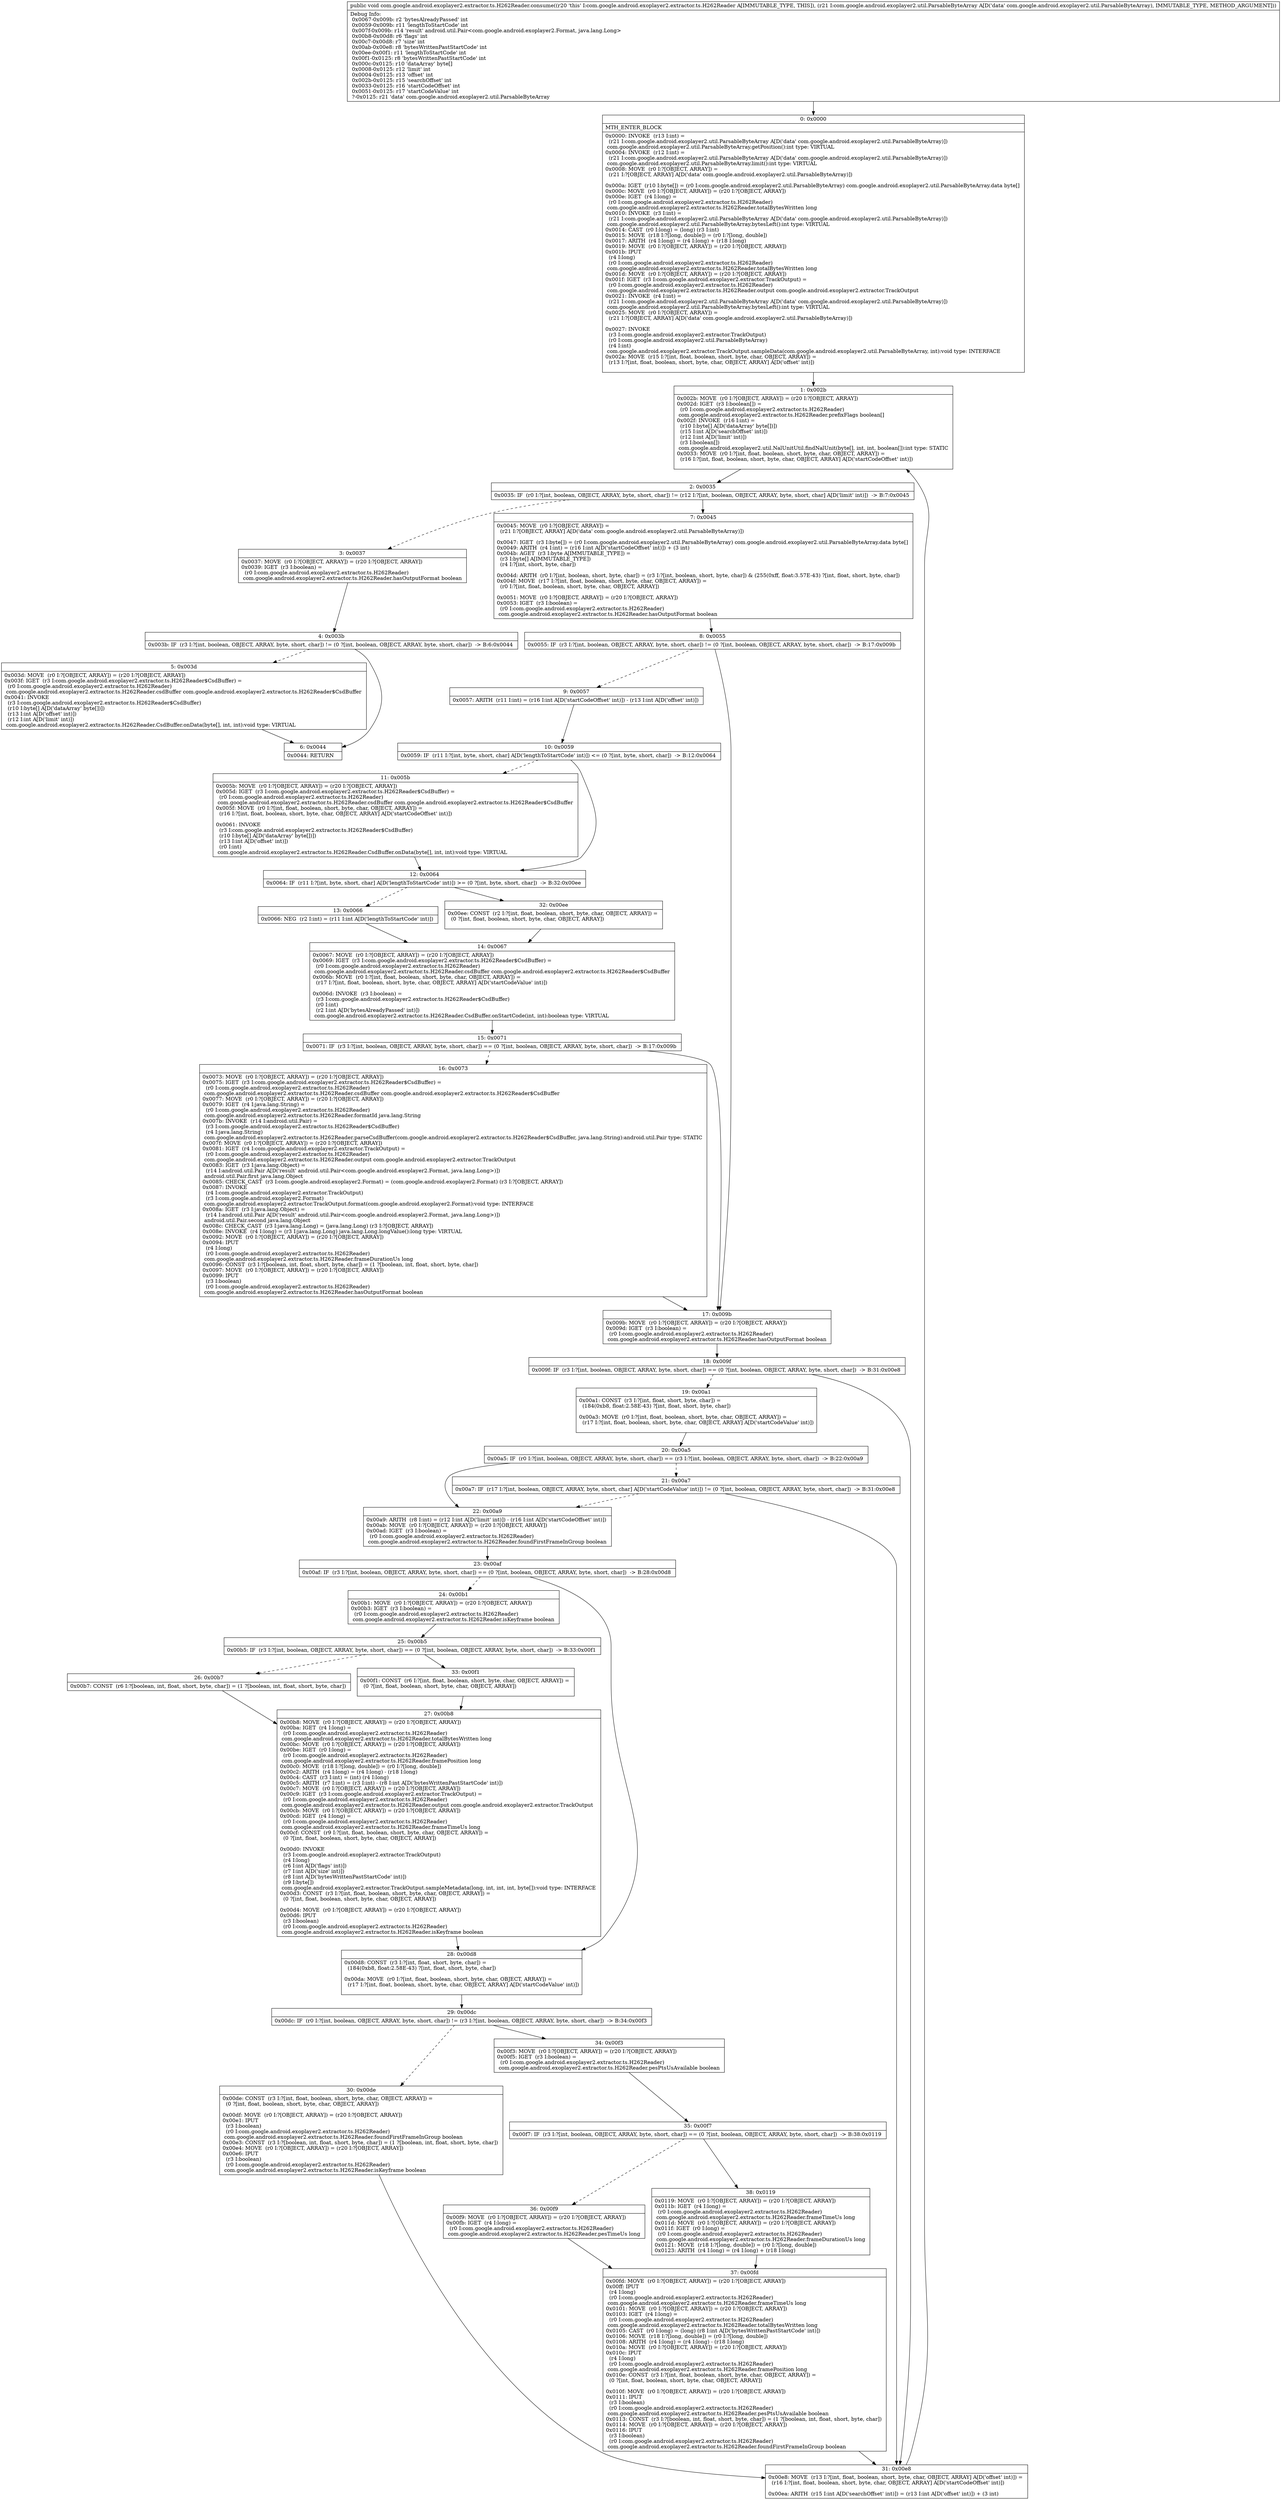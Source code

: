 digraph "CFG forcom.google.android.exoplayer2.extractor.ts.H262Reader.consume(Lcom\/google\/android\/exoplayer2\/util\/ParsableByteArray;)V" {
Node_0 [shape=record,label="{0\:\ 0x0000|MTH_ENTER_BLOCK\l|0x0000: INVOKE  (r13 I:int) = \l  (r21 I:com.google.android.exoplayer2.util.ParsableByteArray A[D('data' com.google.android.exoplayer2.util.ParsableByteArray)])\l com.google.android.exoplayer2.util.ParsableByteArray.getPosition():int type: VIRTUAL \l0x0004: INVOKE  (r12 I:int) = \l  (r21 I:com.google.android.exoplayer2.util.ParsableByteArray A[D('data' com.google.android.exoplayer2.util.ParsableByteArray)])\l com.google.android.exoplayer2.util.ParsableByteArray.limit():int type: VIRTUAL \l0x0008: MOVE  (r0 I:?[OBJECT, ARRAY]) = \l  (r21 I:?[OBJECT, ARRAY] A[D('data' com.google.android.exoplayer2.util.ParsableByteArray)])\l \l0x000a: IGET  (r10 I:byte[]) = (r0 I:com.google.android.exoplayer2.util.ParsableByteArray) com.google.android.exoplayer2.util.ParsableByteArray.data byte[] \l0x000c: MOVE  (r0 I:?[OBJECT, ARRAY]) = (r20 I:?[OBJECT, ARRAY]) \l0x000e: IGET  (r4 I:long) = \l  (r0 I:com.google.android.exoplayer2.extractor.ts.H262Reader)\l com.google.android.exoplayer2.extractor.ts.H262Reader.totalBytesWritten long \l0x0010: INVOKE  (r3 I:int) = \l  (r21 I:com.google.android.exoplayer2.util.ParsableByteArray A[D('data' com.google.android.exoplayer2.util.ParsableByteArray)])\l com.google.android.exoplayer2.util.ParsableByteArray.bytesLeft():int type: VIRTUAL \l0x0014: CAST  (r0 I:long) = (long) (r3 I:int) \l0x0015: MOVE  (r18 I:?[long, double]) = (r0 I:?[long, double]) \l0x0017: ARITH  (r4 I:long) = (r4 I:long) + (r18 I:long) \l0x0019: MOVE  (r0 I:?[OBJECT, ARRAY]) = (r20 I:?[OBJECT, ARRAY]) \l0x001b: IPUT  \l  (r4 I:long)\l  (r0 I:com.google.android.exoplayer2.extractor.ts.H262Reader)\l com.google.android.exoplayer2.extractor.ts.H262Reader.totalBytesWritten long \l0x001d: MOVE  (r0 I:?[OBJECT, ARRAY]) = (r20 I:?[OBJECT, ARRAY]) \l0x001f: IGET  (r3 I:com.google.android.exoplayer2.extractor.TrackOutput) = \l  (r0 I:com.google.android.exoplayer2.extractor.ts.H262Reader)\l com.google.android.exoplayer2.extractor.ts.H262Reader.output com.google.android.exoplayer2.extractor.TrackOutput \l0x0021: INVOKE  (r4 I:int) = \l  (r21 I:com.google.android.exoplayer2.util.ParsableByteArray A[D('data' com.google.android.exoplayer2.util.ParsableByteArray)])\l com.google.android.exoplayer2.util.ParsableByteArray.bytesLeft():int type: VIRTUAL \l0x0025: MOVE  (r0 I:?[OBJECT, ARRAY]) = \l  (r21 I:?[OBJECT, ARRAY] A[D('data' com.google.android.exoplayer2.util.ParsableByteArray)])\l \l0x0027: INVOKE  \l  (r3 I:com.google.android.exoplayer2.extractor.TrackOutput)\l  (r0 I:com.google.android.exoplayer2.util.ParsableByteArray)\l  (r4 I:int)\l com.google.android.exoplayer2.extractor.TrackOutput.sampleData(com.google.android.exoplayer2.util.ParsableByteArray, int):void type: INTERFACE \l0x002a: MOVE  (r15 I:?[int, float, boolean, short, byte, char, OBJECT, ARRAY]) = \l  (r13 I:?[int, float, boolean, short, byte, char, OBJECT, ARRAY] A[D('offset' int)])\l \l}"];
Node_1 [shape=record,label="{1\:\ 0x002b|0x002b: MOVE  (r0 I:?[OBJECT, ARRAY]) = (r20 I:?[OBJECT, ARRAY]) \l0x002d: IGET  (r3 I:boolean[]) = \l  (r0 I:com.google.android.exoplayer2.extractor.ts.H262Reader)\l com.google.android.exoplayer2.extractor.ts.H262Reader.prefixFlags boolean[] \l0x002f: INVOKE  (r16 I:int) = \l  (r10 I:byte[] A[D('dataArray' byte[])])\l  (r15 I:int A[D('searchOffset' int)])\l  (r12 I:int A[D('limit' int)])\l  (r3 I:boolean[])\l com.google.android.exoplayer2.util.NalUnitUtil.findNalUnit(byte[], int, int, boolean[]):int type: STATIC \l0x0033: MOVE  (r0 I:?[int, float, boolean, short, byte, char, OBJECT, ARRAY]) = \l  (r16 I:?[int, float, boolean, short, byte, char, OBJECT, ARRAY] A[D('startCodeOffset' int)])\l \l}"];
Node_2 [shape=record,label="{2\:\ 0x0035|0x0035: IF  (r0 I:?[int, boolean, OBJECT, ARRAY, byte, short, char]) != (r12 I:?[int, boolean, OBJECT, ARRAY, byte, short, char] A[D('limit' int)])  \-\> B:7:0x0045 \l}"];
Node_3 [shape=record,label="{3\:\ 0x0037|0x0037: MOVE  (r0 I:?[OBJECT, ARRAY]) = (r20 I:?[OBJECT, ARRAY]) \l0x0039: IGET  (r3 I:boolean) = \l  (r0 I:com.google.android.exoplayer2.extractor.ts.H262Reader)\l com.google.android.exoplayer2.extractor.ts.H262Reader.hasOutputFormat boolean \l}"];
Node_4 [shape=record,label="{4\:\ 0x003b|0x003b: IF  (r3 I:?[int, boolean, OBJECT, ARRAY, byte, short, char]) != (0 ?[int, boolean, OBJECT, ARRAY, byte, short, char])  \-\> B:6:0x0044 \l}"];
Node_5 [shape=record,label="{5\:\ 0x003d|0x003d: MOVE  (r0 I:?[OBJECT, ARRAY]) = (r20 I:?[OBJECT, ARRAY]) \l0x003f: IGET  (r3 I:com.google.android.exoplayer2.extractor.ts.H262Reader$CsdBuffer) = \l  (r0 I:com.google.android.exoplayer2.extractor.ts.H262Reader)\l com.google.android.exoplayer2.extractor.ts.H262Reader.csdBuffer com.google.android.exoplayer2.extractor.ts.H262Reader$CsdBuffer \l0x0041: INVOKE  \l  (r3 I:com.google.android.exoplayer2.extractor.ts.H262Reader$CsdBuffer)\l  (r10 I:byte[] A[D('dataArray' byte[])])\l  (r13 I:int A[D('offset' int)])\l  (r12 I:int A[D('limit' int)])\l com.google.android.exoplayer2.extractor.ts.H262Reader.CsdBuffer.onData(byte[], int, int):void type: VIRTUAL \l}"];
Node_6 [shape=record,label="{6\:\ 0x0044|0x0044: RETURN   \l}"];
Node_7 [shape=record,label="{7\:\ 0x0045|0x0045: MOVE  (r0 I:?[OBJECT, ARRAY]) = \l  (r21 I:?[OBJECT, ARRAY] A[D('data' com.google.android.exoplayer2.util.ParsableByteArray)])\l \l0x0047: IGET  (r3 I:byte[]) = (r0 I:com.google.android.exoplayer2.util.ParsableByteArray) com.google.android.exoplayer2.util.ParsableByteArray.data byte[] \l0x0049: ARITH  (r4 I:int) = (r16 I:int A[D('startCodeOffset' int)]) + (3 int) \l0x004b: AGET  (r3 I:byte A[IMMUTABLE_TYPE]) = \l  (r3 I:byte[] A[IMMUTABLE_TYPE])\l  (r4 I:?[int, short, byte, char])\l \l0x004d: ARITH  (r0 I:?[int, boolean, short, byte, char]) = (r3 I:?[int, boolean, short, byte, char]) & (255(0xff, float:3.57E\-43) ?[int, float, short, byte, char]) \l0x004f: MOVE  (r17 I:?[int, float, boolean, short, byte, char, OBJECT, ARRAY]) = \l  (r0 I:?[int, float, boolean, short, byte, char, OBJECT, ARRAY])\l \l0x0051: MOVE  (r0 I:?[OBJECT, ARRAY]) = (r20 I:?[OBJECT, ARRAY]) \l0x0053: IGET  (r3 I:boolean) = \l  (r0 I:com.google.android.exoplayer2.extractor.ts.H262Reader)\l com.google.android.exoplayer2.extractor.ts.H262Reader.hasOutputFormat boolean \l}"];
Node_8 [shape=record,label="{8\:\ 0x0055|0x0055: IF  (r3 I:?[int, boolean, OBJECT, ARRAY, byte, short, char]) != (0 ?[int, boolean, OBJECT, ARRAY, byte, short, char])  \-\> B:17:0x009b \l}"];
Node_9 [shape=record,label="{9\:\ 0x0057|0x0057: ARITH  (r11 I:int) = (r16 I:int A[D('startCodeOffset' int)]) \- (r13 I:int A[D('offset' int)]) \l}"];
Node_10 [shape=record,label="{10\:\ 0x0059|0x0059: IF  (r11 I:?[int, byte, short, char] A[D('lengthToStartCode' int)]) \<= (0 ?[int, byte, short, char])  \-\> B:12:0x0064 \l}"];
Node_11 [shape=record,label="{11\:\ 0x005b|0x005b: MOVE  (r0 I:?[OBJECT, ARRAY]) = (r20 I:?[OBJECT, ARRAY]) \l0x005d: IGET  (r3 I:com.google.android.exoplayer2.extractor.ts.H262Reader$CsdBuffer) = \l  (r0 I:com.google.android.exoplayer2.extractor.ts.H262Reader)\l com.google.android.exoplayer2.extractor.ts.H262Reader.csdBuffer com.google.android.exoplayer2.extractor.ts.H262Reader$CsdBuffer \l0x005f: MOVE  (r0 I:?[int, float, boolean, short, byte, char, OBJECT, ARRAY]) = \l  (r16 I:?[int, float, boolean, short, byte, char, OBJECT, ARRAY] A[D('startCodeOffset' int)])\l \l0x0061: INVOKE  \l  (r3 I:com.google.android.exoplayer2.extractor.ts.H262Reader$CsdBuffer)\l  (r10 I:byte[] A[D('dataArray' byte[])])\l  (r13 I:int A[D('offset' int)])\l  (r0 I:int)\l com.google.android.exoplayer2.extractor.ts.H262Reader.CsdBuffer.onData(byte[], int, int):void type: VIRTUAL \l}"];
Node_12 [shape=record,label="{12\:\ 0x0064|0x0064: IF  (r11 I:?[int, byte, short, char] A[D('lengthToStartCode' int)]) \>= (0 ?[int, byte, short, char])  \-\> B:32:0x00ee \l}"];
Node_13 [shape=record,label="{13\:\ 0x0066|0x0066: NEG  (r2 I:int) = (r11 I:int A[D('lengthToStartCode' int)]) \l}"];
Node_14 [shape=record,label="{14\:\ 0x0067|0x0067: MOVE  (r0 I:?[OBJECT, ARRAY]) = (r20 I:?[OBJECT, ARRAY]) \l0x0069: IGET  (r3 I:com.google.android.exoplayer2.extractor.ts.H262Reader$CsdBuffer) = \l  (r0 I:com.google.android.exoplayer2.extractor.ts.H262Reader)\l com.google.android.exoplayer2.extractor.ts.H262Reader.csdBuffer com.google.android.exoplayer2.extractor.ts.H262Reader$CsdBuffer \l0x006b: MOVE  (r0 I:?[int, float, boolean, short, byte, char, OBJECT, ARRAY]) = \l  (r17 I:?[int, float, boolean, short, byte, char, OBJECT, ARRAY] A[D('startCodeValue' int)])\l \l0x006d: INVOKE  (r3 I:boolean) = \l  (r3 I:com.google.android.exoplayer2.extractor.ts.H262Reader$CsdBuffer)\l  (r0 I:int)\l  (r2 I:int A[D('bytesAlreadyPassed' int)])\l com.google.android.exoplayer2.extractor.ts.H262Reader.CsdBuffer.onStartCode(int, int):boolean type: VIRTUAL \l}"];
Node_15 [shape=record,label="{15\:\ 0x0071|0x0071: IF  (r3 I:?[int, boolean, OBJECT, ARRAY, byte, short, char]) == (0 ?[int, boolean, OBJECT, ARRAY, byte, short, char])  \-\> B:17:0x009b \l}"];
Node_16 [shape=record,label="{16\:\ 0x0073|0x0073: MOVE  (r0 I:?[OBJECT, ARRAY]) = (r20 I:?[OBJECT, ARRAY]) \l0x0075: IGET  (r3 I:com.google.android.exoplayer2.extractor.ts.H262Reader$CsdBuffer) = \l  (r0 I:com.google.android.exoplayer2.extractor.ts.H262Reader)\l com.google.android.exoplayer2.extractor.ts.H262Reader.csdBuffer com.google.android.exoplayer2.extractor.ts.H262Reader$CsdBuffer \l0x0077: MOVE  (r0 I:?[OBJECT, ARRAY]) = (r20 I:?[OBJECT, ARRAY]) \l0x0079: IGET  (r4 I:java.lang.String) = \l  (r0 I:com.google.android.exoplayer2.extractor.ts.H262Reader)\l com.google.android.exoplayer2.extractor.ts.H262Reader.formatId java.lang.String \l0x007b: INVOKE  (r14 I:android.util.Pair) = \l  (r3 I:com.google.android.exoplayer2.extractor.ts.H262Reader$CsdBuffer)\l  (r4 I:java.lang.String)\l com.google.android.exoplayer2.extractor.ts.H262Reader.parseCsdBuffer(com.google.android.exoplayer2.extractor.ts.H262Reader$CsdBuffer, java.lang.String):android.util.Pair type: STATIC \l0x007f: MOVE  (r0 I:?[OBJECT, ARRAY]) = (r20 I:?[OBJECT, ARRAY]) \l0x0081: IGET  (r4 I:com.google.android.exoplayer2.extractor.TrackOutput) = \l  (r0 I:com.google.android.exoplayer2.extractor.ts.H262Reader)\l com.google.android.exoplayer2.extractor.ts.H262Reader.output com.google.android.exoplayer2.extractor.TrackOutput \l0x0083: IGET  (r3 I:java.lang.Object) = \l  (r14 I:android.util.Pair A[D('result' android.util.Pair\<com.google.android.exoplayer2.Format, java.lang.Long\>)])\l android.util.Pair.first java.lang.Object \l0x0085: CHECK_CAST  (r3 I:com.google.android.exoplayer2.Format) = (com.google.android.exoplayer2.Format) (r3 I:?[OBJECT, ARRAY]) \l0x0087: INVOKE  \l  (r4 I:com.google.android.exoplayer2.extractor.TrackOutput)\l  (r3 I:com.google.android.exoplayer2.Format)\l com.google.android.exoplayer2.extractor.TrackOutput.format(com.google.android.exoplayer2.Format):void type: INTERFACE \l0x008a: IGET  (r3 I:java.lang.Object) = \l  (r14 I:android.util.Pair A[D('result' android.util.Pair\<com.google.android.exoplayer2.Format, java.lang.Long\>)])\l android.util.Pair.second java.lang.Object \l0x008c: CHECK_CAST  (r3 I:java.lang.Long) = (java.lang.Long) (r3 I:?[OBJECT, ARRAY]) \l0x008e: INVOKE  (r4 I:long) = (r3 I:java.lang.Long) java.lang.Long.longValue():long type: VIRTUAL \l0x0092: MOVE  (r0 I:?[OBJECT, ARRAY]) = (r20 I:?[OBJECT, ARRAY]) \l0x0094: IPUT  \l  (r4 I:long)\l  (r0 I:com.google.android.exoplayer2.extractor.ts.H262Reader)\l com.google.android.exoplayer2.extractor.ts.H262Reader.frameDurationUs long \l0x0096: CONST  (r3 I:?[boolean, int, float, short, byte, char]) = (1 ?[boolean, int, float, short, byte, char]) \l0x0097: MOVE  (r0 I:?[OBJECT, ARRAY]) = (r20 I:?[OBJECT, ARRAY]) \l0x0099: IPUT  \l  (r3 I:boolean)\l  (r0 I:com.google.android.exoplayer2.extractor.ts.H262Reader)\l com.google.android.exoplayer2.extractor.ts.H262Reader.hasOutputFormat boolean \l}"];
Node_17 [shape=record,label="{17\:\ 0x009b|0x009b: MOVE  (r0 I:?[OBJECT, ARRAY]) = (r20 I:?[OBJECT, ARRAY]) \l0x009d: IGET  (r3 I:boolean) = \l  (r0 I:com.google.android.exoplayer2.extractor.ts.H262Reader)\l com.google.android.exoplayer2.extractor.ts.H262Reader.hasOutputFormat boolean \l}"];
Node_18 [shape=record,label="{18\:\ 0x009f|0x009f: IF  (r3 I:?[int, boolean, OBJECT, ARRAY, byte, short, char]) == (0 ?[int, boolean, OBJECT, ARRAY, byte, short, char])  \-\> B:31:0x00e8 \l}"];
Node_19 [shape=record,label="{19\:\ 0x00a1|0x00a1: CONST  (r3 I:?[int, float, short, byte, char]) = \l  (184(0xb8, float:2.58E\-43) ?[int, float, short, byte, char])\l \l0x00a3: MOVE  (r0 I:?[int, float, boolean, short, byte, char, OBJECT, ARRAY]) = \l  (r17 I:?[int, float, boolean, short, byte, char, OBJECT, ARRAY] A[D('startCodeValue' int)])\l \l}"];
Node_20 [shape=record,label="{20\:\ 0x00a5|0x00a5: IF  (r0 I:?[int, boolean, OBJECT, ARRAY, byte, short, char]) == (r3 I:?[int, boolean, OBJECT, ARRAY, byte, short, char])  \-\> B:22:0x00a9 \l}"];
Node_21 [shape=record,label="{21\:\ 0x00a7|0x00a7: IF  (r17 I:?[int, boolean, OBJECT, ARRAY, byte, short, char] A[D('startCodeValue' int)]) != (0 ?[int, boolean, OBJECT, ARRAY, byte, short, char])  \-\> B:31:0x00e8 \l}"];
Node_22 [shape=record,label="{22\:\ 0x00a9|0x00a9: ARITH  (r8 I:int) = (r12 I:int A[D('limit' int)]) \- (r16 I:int A[D('startCodeOffset' int)]) \l0x00ab: MOVE  (r0 I:?[OBJECT, ARRAY]) = (r20 I:?[OBJECT, ARRAY]) \l0x00ad: IGET  (r3 I:boolean) = \l  (r0 I:com.google.android.exoplayer2.extractor.ts.H262Reader)\l com.google.android.exoplayer2.extractor.ts.H262Reader.foundFirstFrameInGroup boolean \l}"];
Node_23 [shape=record,label="{23\:\ 0x00af|0x00af: IF  (r3 I:?[int, boolean, OBJECT, ARRAY, byte, short, char]) == (0 ?[int, boolean, OBJECT, ARRAY, byte, short, char])  \-\> B:28:0x00d8 \l}"];
Node_24 [shape=record,label="{24\:\ 0x00b1|0x00b1: MOVE  (r0 I:?[OBJECT, ARRAY]) = (r20 I:?[OBJECT, ARRAY]) \l0x00b3: IGET  (r3 I:boolean) = \l  (r0 I:com.google.android.exoplayer2.extractor.ts.H262Reader)\l com.google.android.exoplayer2.extractor.ts.H262Reader.isKeyframe boolean \l}"];
Node_25 [shape=record,label="{25\:\ 0x00b5|0x00b5: IF  (r3 I:?[int, boolean, OBJECT, ARRAY, byte, short, char]) == (0 ?[int, boolean, OBJECT, ARRAY, byte, short, char])  \-\> B:33:0x00f1 \l}"];
Node_26 [shape=record,label="{26\:\ 0x00b7|0x00b7: CONST  (r6 I:?[boolean, int, float, short, byte, char]) = (1 ?[boolean, int, float, short, byte, char]) \l}"];
Node_27 [shape=record,label="{27\:\ 0x00b8|0x00b8: MOVE  (r0 I:?[OBJECT, ARRAY]) = (r20 I:?[OBJECT, ARRAY]) \l0x00ba: IGET  (r4 I:long) = \l  (r0 I:com.google.android.exoplayer2.extractor.ts.H262Reader)\l com.google.android.exoplayer2.extractor.ts.H262Reader.totalBytesWritten long \l0x00bc: MOVE  (r0 I:?[OBJECT, ARRAY]) = (r20 I:?[OBJECT, ARRAY]) \l0x00be: IGET  (r0 I:long) = \l  (r0 I:com.google.android.exoplayer2.extractor.ts.H262Reader)\l com.google.android.exoplayer2.extractor.ts.H262Reader.framePosition long \l0x00c0: MOVE  (r18 I:?[long, double]) = (r0 I:?[long, double]) \l0x00c2: ARITH  (r4 I:long) = (r4 I:long) \- (r18 I:long) \l0x00c4: CAST  (r3 I:int) = (int) (r4 I:long) \l0x00c5: ARITH  (r7 I:int) = (r3 I:int) \- (r8 I:int A[D('bytesWrittenPastStartCode' int)]) \l0x00c7: MOVE  (r0 I:?[OBJECT, ARRAY]) = (r20 I:?[OBJECT, ARRAY]) \l0x00c9: IGET  (r3 I:com.google.android.exoplayer2.extractor.TrackOutput) = \l  (r0 I:com.google.android.exoplayer2.extractor.ts.H262Reader)\l com.google.android.exoplayer2.extractor.ts.H262Reader.output com.google.android.exoplayer2.extractor.TrackOutput \l0x00cb: MOVE  (r0 I:?[OBJECT, ARRAY]) = (r20 I:?[OBJECT, ARRAY]) \l0x00cd: IGET  (r4 I:long) = \l  (r0 I:com.google.android.exoplayer2.extractor.ts.H262Reader)\l com.google.android.exoplayer2.extractor.ts.H262Reader.frameTimeUs long \l0x00cf: CONST  (r9 I:?[int, float, boolean, short, byte, char, OBJECT, ARRAY]) = \l  (0 ?[int, float, boolean, short, byte, char, OBJECT, ARRAY])\l \l0x00d0: INVOKE  \l  (r3 I:com.google.android.exoplayer2.extractor.TrackOutput)\l  (r4 I:long)\l  (r6 I:int A[D('flags' int)])\l  (r7 I:int A[D('size' int)])\l  (r8 I:int A[D('bytesWrittenPastStartCode' int)])\l  (r9 I:byte[])\l com.google.android.exoplayer2.extractor.TrackOutput.sampleMetadata(long, int, int, int, byte[]):void type: INTERFACE \l0x00d3: CONST  (r3 I:?[int, float, boolean, short, byte, char, OBJECT, ARRAY]) = \l  (0 ?[int, float, boolean, short, byte, char, OBJECT, ARRAY])\l \l0x00d4: MOVE  (r0 I:?[OBJECT, ARRAY]) = (r20 I:?[OBJECT, ARRAY]) \l0x00d6: IPUT  \l  (r3 I:boolean)\l  (r0 I:com.google.android.exoplayer2.extractor.ts.H262Reader)\l com.google.android.exoplayer2.extractor.ts.H262Reader.isKeyframe boolean \l}"];
Node_28 [shape=record,label="{28\:\ 0x00d8|0x00d8: CONST  (r3 I:?[int, float, short, byte, char]) = \l  (184(0xb8, float:2.58E\-43) ?[int, float, short, byte, char])\l \l0x00da: MOVE  (r0 I:?[int, float, boolean, short, byte, char, OBJECT, ARRAY]) = \l  (r17 I:?[int, float, boolean, short, byte, char, OBJECT, ARRAY] A[D('startCodeValue' int)])\l \l}"];
Node_29 [shape=record,label="{29\:\ 0x00dc|0x00dc: IF  (r0 I:?[int, boolean, OBJECT, ARRAY, byte, short, char]) != (r3 I:?[int, boolean, OBJECT, ARRAY, byte, short, char])  \-\> B:34:0x00f3 \l}"];
Node_30 [shape=record,label="{30\:\ 0x00de|0x00de: CONST  (r3 I:?[int, float, boolean, short, byte, char, OBJECT, ARRAY]) = \l  (0 ?[int, float, boolean, short, byte, char, OBJECT, ARRAY])\l \l0x00df: MOVE  (r0 I:?[OBJECT, ARRAY]) = (r20 I:?[OBJECT, ARRAY]) \l0x00e1: IPUT  \l  (r3 I:boolean)\l  (r0 I:com.google.android.exoplayer2.extractor.ts.H262Reader)\l com.google.android.exoplayer2.extractor.ts.H262Reader.foundFirstFrameInGroup boolean \l0x00e3: CONST  (r3 I:?[boolean, int, float, short, byte, char]) = (1 ?[boolean, int, float, short, byte, char]) \l0x00e4: MOVE  (r0 I:?[OBJECT, ARRAY]) = (r20 I:?[OBJECT, ARRAY]) \l0x00e6: IPUT  \l  (r3 I:boolean)\l  (r0 I:com.google.android.exoplayer2.extractor.ts.H262Reader)\l com.google.android.exoplayer2.extractor.ts.H262Reader.isKeyframe boolean \l}"];
Node_31 [shape=record,label="{31\:\ 0x00e8|0x00e8: MOVE  (r13 I:?[int, float, boolean, short, byte, char, OBJECT, ARRAY] A[D('offset' int)]) = \l  (r16 I:?[int, float, boolean, short, byte, char, OBJECT, ARRAY] A[D('startCodeOffset' int)])\l \l0x00ea: ARITH  (r15 I:int A[D('searchOffset' int)]) = (r13 I:int A[D('offset' int)]) + (3 int) \l}"];
Node_32 [shape=record,label="{32\:\ 0x00ee|0x00ee: CONST  (r2 I:?[int, float, boolean, short, byte, char, OBJECT, ARRAY]) = \l  (0 ?[int, float, boolean, short, byte, char, OBJECT, ARRAY])\l \l}"];
Node_33 [shape=record,label="{33\:\ 0x00f1|0x00f1: CONST  (r6 I:?[int, float, boolean, short, byte, char, OBJECT, ARRAY]) = \l  (0 ?[int, float, boolean, short, byte, char, OBJECT, ARRAY])\l \l}"];
Node_34 [shape=record,label="{34\:\ 0x00f3|0x00f3: MOVE  (r0 I:?[OBJECT, ARRAY]) = (r20 I:?[OBJECT, ARRAY]) \l0x00f5: IGET  (r3 I:boolean) = \l  (r0 I:com.google.android.exoplayer2.extractor.ts.H262Reader)\l com.google.android.exoplayer2.extractor.ts.H262Reader.pesPtsUsAvailable boolean \l}"];
Node_35 [shape=record,label="{35\:\ 0x00f7|0x00f7: IF  (r3 I:?[int, boolean, OBJECT, ARRAY, byte, short, char]) == (0 ?[int, boolean, OBJECT, ARRAY, byte, short, char])  \-\> B:38:0x0119 \l}"];
Node_36 [shape=record,label="{36\:\ 0x00f9|0x00f9: MOVE  (r0 I:?[OBJECT, ARRAY]) = (r20 I:?[OBJECT, ARRAY]) \l0x00fb: IGET  (r4 I:long) = \l  (r0 I:com.google.android.exoplayer2.extractor.ts.H262Reader)\l com.google.android.exoplayer2.extractor.ts.H262Reader.pesTimeUs long \l}"];
Node_37 [shape=record,label="{37\:\ 0x00fd|0x00fd: MOVE  (r0 I:?[OBJECT, ARRAY]) = (r20 I:?[OBJECT, ARRAY]) \l0x00ff: IPUT  \l  (r4 I:long)\l  (r0 I:com.google.android.exoplayer2.extractor.ts.H262Reader)\l com.google.android.exoplayer2.extractor.ts.H262Reader.frameTimeUs long \l0x0101: MOVE  (r0 I:?[OBJECT, ARRAY]) = (r20 I:?[OBJECT, ARRAY]) \l0x0103: IGET  (r4 I:long) = \l  (r0 I:com.google.android.exoplayer2.extractor.ts.H262Reader)\l com.google.android.exoplayer2.extractor.ts.H262Reader.totalBytesWritten long \l0x0105: CAST  (r0 I:long) = (long) (r8 I:int A[D('bytesWrittenPastStartCode' int)]) \l0x0106: MOVE  (r18 I:?[long, double]) = (r0 I:?[long, double]) \l0x0108: ARITH  (r4 I:long) = (r4 I:long) \- (r18 I:long) \l0x010a: MOVE  (r0 I:?[OBJECT, ARRAY]) = (r20 I:?[OBJECT, ARRAY]) \l0x010c: IPUT  \l  (r4 I:long)\l  (r0 I:com.google.android.exoplayer2.extractor.ts.H262Reader)\l com.google.android.exoplayer2.extractor.ts.H262Reader.framePosition long \l0x010e: CONST  (r3 I:?[int, float, boolean, short, byte, char, OBJECT, ARRAY]) = \l  (0 ?[int, float, boolean, short, byte, char, OBJECT, ARRAY])\l \l0x010f: MOVE  (r0 I:?[OBJECT, ARRAY]) = (r20 I:?[OBJECT, ARRAY]) \l0x0111: IPUT  \l  (r3 I:boolean)\l  (r0 I:com.google.android.exoplayer2.extractor.ts.H262Reader)\l com.google.android.exoplayer2.extractor.ts.H262Reader.pesPtsUsAvailable boolean \l0x0113: CONST  (r3 I:?[boolean, int, float, short, byte, char]) = (1 ?[boolean, int, float, short, byte, char]) \l0x0114: MOVE  (r0 I:?[OBJECT, ARRAY]) = (r20 I:?[OBJECT, ARRAY]) \l0x0116: IPUT  \l  (r3 I:boolean)\l  (r0 I:com.google.android.exoplayer2.extractor.ts.H262Reader)\l com.google.android.exoplayer2.extractor.ts.H262Reader.foundFirstFrameInGroup boolean \l}"];
Node_38 [shape=record,label="{38\:\ 0x0119|0x0119: MOVE  (r0 I:?[OBJECT, ARRAY]) = (r20 I:?[OBJECT, ARRAY]) \l0x011b: IGET  (r4 I:long) = \l  (r0 I:com.google.android.exoplayer2.extractor.ts.H262Reader)\l com.google.android.exoplayer2.extractor.ts.H262Reader.frameTimeUs long \l0x011d: MOVE  (r0 I:?[OBJECT, ARRAY]) = (r20 I:?[OBJECT, ARRAY]) \l0x011f: IGET  (r0 I:long) = \l  (r0 I:com.google.android.exoplayer2.extractor.ts.H262Reader)\l com.google.android.exoplayer2.extractor.ts.H262Reader.frameDurationUs long \l0x0121: MOVE  (r18 I:?[long, double]) = (r0 I:?[long, double]) \l0x0123: ARITH  (r4 I:long) = (r4 I:long) + (r18 I:long) \l}"];
MethodNode[shape=record,label="{public void com.google.android.exoplayer2.extractor.ts.H262Reader.consume((r20 'this' I:com.google.android.exoplayer2.extractor.ts.H262Reader A[IMMUTABLE_TYPE, THIS]), (r21 I:com.google.android.exoplayer2.util.ParsableByteArray A[D('data' com.google.android.exoplayer2.util.ParsableByteArray), IMMUTABLE_TYPE, METHOD_ARGUMENT]))  | Debug Info:\l  0x0067\-0x009b: r2 'bytesAlreadyPassed' int\l  0x0059\-0x009b: r11 'lengthToStartCode' int\l  0x007f\-0x009b: r14 'result' android.util.Pair\<com.google.android.exoplayer2.Format, java.lang.Long\>\l  0x00b8\-0x00d8: r6 'flags' int\l  0x00c7\-0x00d8: r7 'size' int\l  0x00ab\-0x00e8: r8 'bytesWrittenPastStartCode' int\l  0x00ee\-0x00f1: r11 'lengthToStartCode' int\l  0x00f1\-0x0125: r8 'bytesWrittenPastStartCode' int\l  0x000c\-0x0125: r10 'dataArray' byte[]\l  0x0008\-0x0125: r12 'limit' int\l  0x0004\-0x0125: r13 'offset' int\l  0x002b\-0x0125: r15 'searchOffset' int\l  0x0033\-0x0125: r16 'startCodeOffset' int\l  0x0051\-0x0125: r17 'startCodeValue' int\l  ?\-0x0125: r21 'data' com.google.android.exoplayer2.util.ParsableByteArray\l}"];
MethodNode -> Node_0;
Node_0 -> Node_1;
Node_1 -> Node_2;
Node_2 -> Node_3[style=dashed];
Node_2 -> Node_7;
Node_3 -> Node_4;
Node_4 -> Node_5[style=dashed];
Node_4 -> Node_6;
Node_5 -> Node_6;
Node_7 -> Node_8;
Node_8 -> Node_9[style=dashed];
Node_8 -> Node_17;
Node_9 -> Node_10;
Node_10 -> Node_11[style=dashed];
Node_10 -> Node_12;
Node_11 -> Node_12;
Node_12 -> Node_13[style=dashed];
Node_12 -> Node_32;
Node_13 -> Node_14;
Node_14 -> Node_15;
Node_15 -> Node_16[style=dashed];
Node_15 -> Node_17;
Node_16 -> Node_17;
Node_17 -> Node_18;
Node_18 -> Node_19[style=dashed];
Node_18 -> Node_31;
Node_19 -> Node_20;
Node_20 -> Node_21[style=dashed];
Node_20 -> Node_22;
Node_21 -> Node_22[style=dashed];
Node_21 -> Node_31;
Node_22 -> Node_23;
Node_23 -> Node_24[style=dashed];
Node_23 -> Node_28;
Node_24 -> Node_25;
Node_25 -> Node_26[style=dashed];
Node_25 -> Node_33;
Node_26 -> Node_27;
Node_27 -> Node_28;
Node_28 -> Node_29;
Node_29 -> Node_30[style=dashed];
Node_29 -> Node_34;
Node_30 -> Node_31;
Node_31 -> Node_1;
Node_32 -> Node_14;
Node_33 -> Node_27;
Node_34 -> Node_35;
Node_35 -> Node_36[style=dashed];
Node_35 -> Node_38;
Node_36 -> Node_37;
Node_37 -> Node_31;
Node_38 -> Node_37;
}

